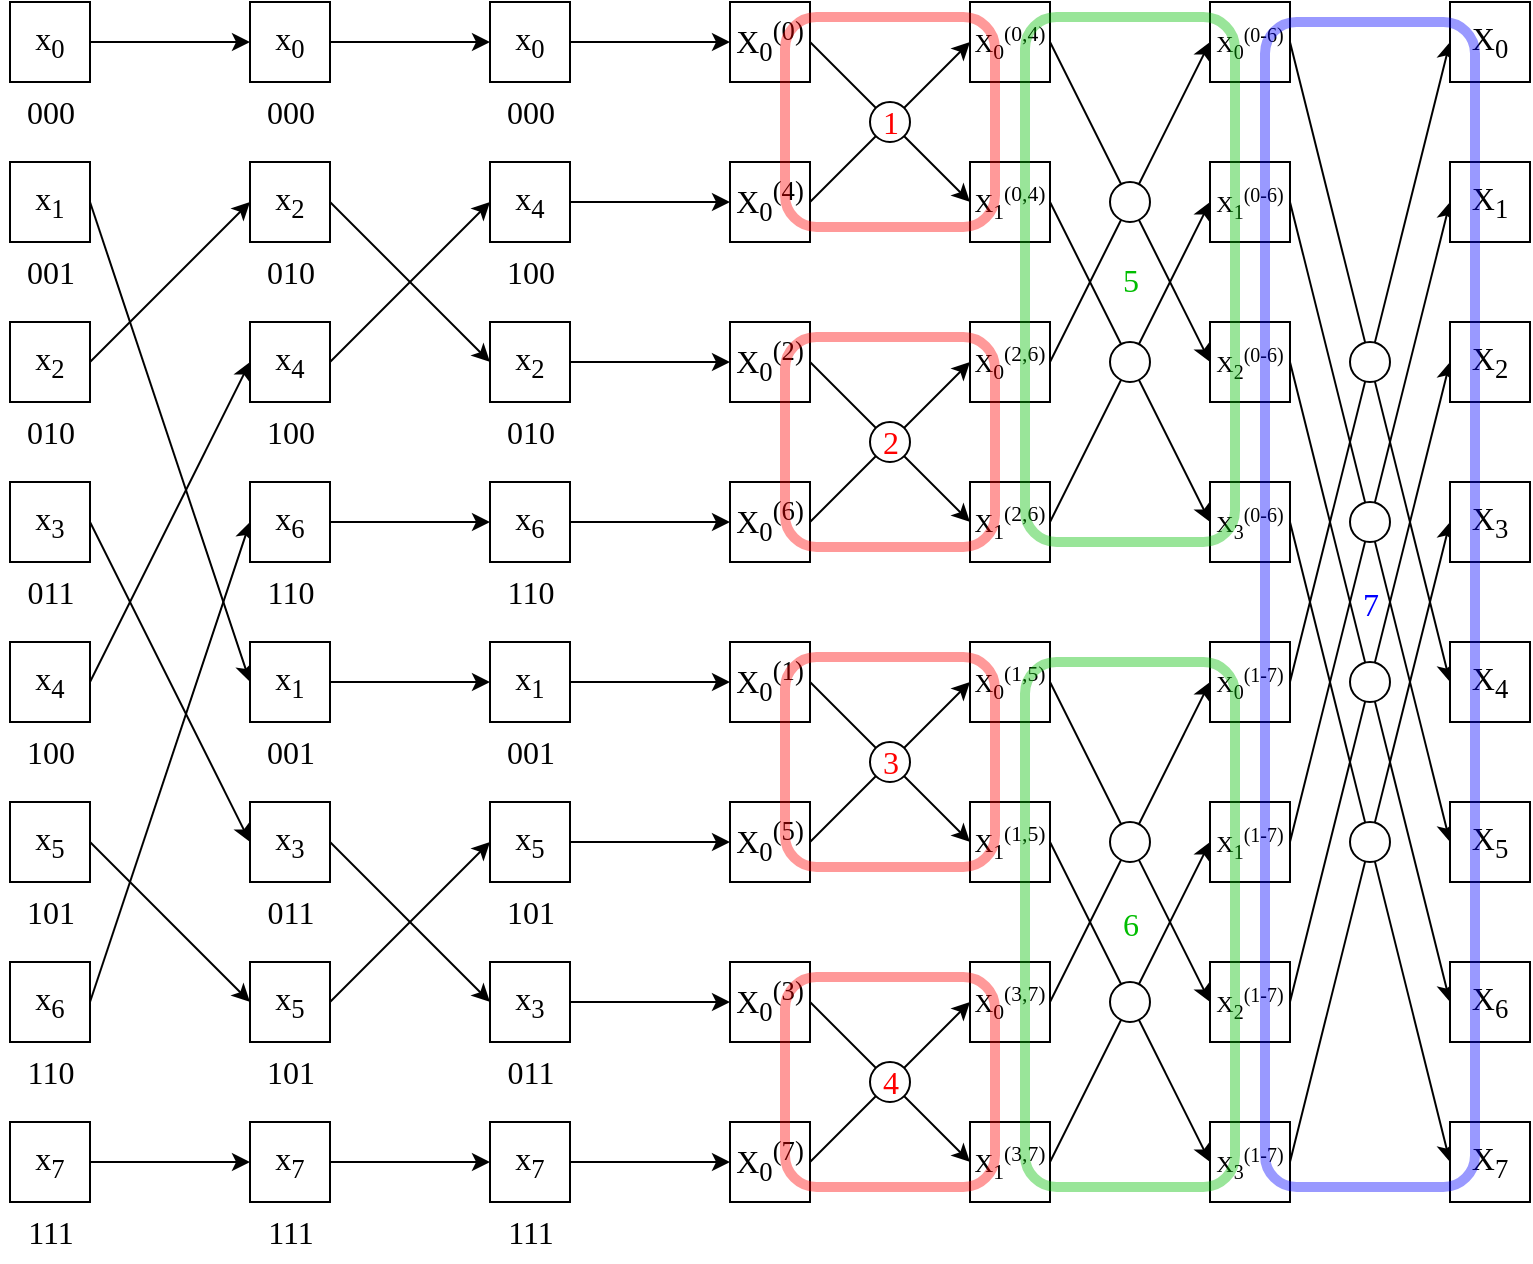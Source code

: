 <mxfile version="20.6.0" type="device"><diagram id="jhnkoE5BqG2R3EiLrlgT" name="Page-1"><mxGraphModel dx="1237" dy="699" grid="1" gridSize="10" guides="1" tooltips="1" connect="1" arrows="1" fold="1" page="1" pageScale="1" pageWidth="1169" pageHeight="827" math="0" shadow="0"><root><mxCell id="0"/><mxCell id="1" parent="0"/><mxCell id="d2r7JKFrL6VGKfljhTlD-112" style="edgeStyle=none;rounded=0;orthogonalLoop=1;jettySize=auto;html=1;exitX=1;exitY=0.5;exitDx=0;exitDy=0;entryX=0;entryY=0.5;entryDx=0;entryDy=0;fontSize=16;fontFamily=Georgia;" parent="1" source="d2r7JKFrL6VGKfljhTlD-1" target="d2r7JKFrL6VGKfljhTlD-42" edge="1"><mxGeometry relative="1" as="geometry"/></mxCell><mxCell id="d2r7JKFrL6VGKfljhTlD-1" value="x&lt;sub&gt;1&lt;/sub&gt;" style="whiteSpace=wrap;html=1;aspect=fixed;fontSize=16;fontFamily=Georgia;" parent="1" vertex="1"><mxGeometry x="40" y="80" width="40" height="40" as="geometry"/></mxCell><mxCell id="d2r7JKFrL6VGKfljhTlD-107" style="edgeStyle=orthogonalEdgeStyle;rounded=0;orthogonalLoop=1;jettySize=auto;html=1;exitX=1;exitY=0.5;exitDx=0;exitDy=0;entryX=0;entryY=0.5;entryDx=0;entryDy=0;fontSize=16;fontFamily=Georgia;" parent="1" source="d2r7JKFrL6VGKfljhTlD-2" target="d2r7JKFrL6VGKfljhTlD-38" edge="1"><mxGeometry relative="1" as="geometry"/></mxCell><mxCell id="d2r7JKFrL6VGKfljhTlD-2" value="x&lt;sub&gt;0&lt;/sub&gt;" style="whiteSpace=wrap;html=1;aspect=fixed;fontSize=16;fontFamily=Georgia;" parent="1" vertex="1"><mxGeometry x="40" width="40" height="40" as="geometry"/></mxCell><mxCell id="d2r7JKFrL6VGKfljhTlD-116" style="edgeStyle=none;rounded=0;orthogonalLoop=1;jettySize=auto;html=1;exitX=1;exitY=0.5;exitDx=0;exitDy=0;entryX=0;entryY=0.5;entryDx=0;entryDy=0;fontSize=16;fontFamily=Georgia;" parent="1" source="d2r7JKFrL6VGKfljhTlD-4" target="d2r7JKFrL6VGKfljhTlD-14" edge="1"><mxGeometry relative="1" as="geometry"/></mxCell><mxCell id="d2r7JKFrL6VGKfljhTlD-4" value="x&lt;sub&gt;7&lt;/sub&gt;" style="whiteSpace=wrap;html=1;aspect=fixed;fontSize=16;fontFamily=Georgia;" parent="1" vertex="1"><mxGeometry x="40" y="560" width="40" height="40" as="geometry"/></mxCell><mxCell id="d2r7JKFrL6VGKfljhTlD-111" style="edgeStyle=none;rounded=0;orthogonalLoop=1;jettySize=auto;html=1;exitX=1;exitY=0.5;exitDx=0;exitDy=0;entryX=0;entryY=0.5;entryDx=0;entryDy=0;fontSize=16;fontFamily=Georgia;" parent="1" source="d2r7JKFrL6VGKfljhTlD-5" target="d2r7JKFrL6VGKfljhTlD-41" edge="1"><mxGeometry relative="1" as="geometry"/></mxCell><mxCell id="d2r7JKFrL6VGKfljhTlD-5" value="x&lt;sub&gt;6&lt;/sub&gt;" style="whiteSpace=wrap;html=1;aspect=fixed;fontSize=16;fontFamily=Georgia;" parent="1" vertex="1"><mxGeometry x="40" y="480" width="40" height="40" as="geometry"/></mxCell><mxCell id="d2r7JKFrL6VGKfljhTlD-115" style="edgeStyle=none;rounded=0;orthogonalLoop=1;jettySize=auto;html=1;exitX=1;exitY=0.5;exitDx=0;exitDy=0;entryX=0;entryY=0.5;entryDx=0;entryDy=0;fontSize=16;fontFamily=Georgia;" parent="1" source="d2r7JKFrL6VGKfljhTlD-6" target="d2r7JKFrL6VGKfljhTlD-15" edge="1"><mxGeometry relative="1" as="geometry"/></mxCell><mxCell id="d2r7JKFrL6VGKfljhTlD-6" value="x&lt;sub&gt;5&lt;/sub&gt;" style="whiteSpace=wrap;html=1;aspect=fixed;fontSize=16;fontFamily=Georgia;" parent="1" vertex="1"><mxGeometry x="40" y="400" width="40" height="40" as="geometry"/></mxCell><mxCell id="d2r7JKFrL6VGKfljhTlD-110" style="edgeStyle=none;rounded=0;orthogonalLoop=1;jettySize=auto;html=1;exitX=1;exitY=0.5;exitDx=0;exitDy=0;entryX=0;entryY=0.5;entryDx=0;entryDy=0;fontSize=16;fontFamily=Georgia;" parent="1" source="d2r7JKFrL6VGKfljhTlD-7" target="d2r7JKFrL6VGKfljhTlD-40" edge="1"><mxGeometry relative="1" as="geometry"/></mxCell><mxCell id="d2r7JKFrL6VGKfljhTlD-7" value="x&lt;sub&gt;4&lt;/sub&gt;" style="whiteSpace=wrap;html=1;aspect=fixed;fontSize=16;fontFamily=Georgia;" parent="1" vertex="1"><mxGeometry x="40" y="320" width="40" height="40" as="geometry"/></mxCell><mxCell id="d2r7JKFrL6VGKfljhTlD-114" style="edgeStyle=none;rounded=0;orthogonalLoop=1;jettySize=auto;html=1;exitX=1;exitY=0.5;exitDx=0;exitDy=0;entryX=0;entryY=0.5;entryDx=0;entryDy=0;fontSize=16;fontFamily=Georgia;" parent="1" source="d2r7JKFrL6VGKfljhTlD-8" target="d2r7JKFrL6VGKfljhTlD-43" edge="1"><mxGeometry relative="1" as="geometry"/></mxCell><mxCell id="d2r7JKFrL6VGKfljhTlD-8" value="x&lt;sub&gt;3&lt;/sub&gt;" style="whiteSpace=wrap;html=1;aspect=fixed;fontSize=16;fontFamily=Georgia;" parent="1" vertex="1"><mxGeometry x="40" y="240" width="40" height="40" as="geometry"/></mxCell><mxCell id="d2r7JKFrL6VGKfljhTlD-109" style="rounded=0;orthogonalLoop=1;jettySize=auto;html=1;exitX=1;exitY=0.5;exitDx=0;exitDy=0;entryX=0;entryY=0.5;entryDx=0;entryDy=0;fontSize=16;fontFamily=Georgia;" parent="1" source="d2r7JKFrL6VGKfljhTlD-9" target="d2r7JKFrL6VGKfljhTlD-39" edge="1"><mxGeometry relative="1" as="geometry"/></mxCell><mxCell id="d2r7JKFrL6VGKfljhTlD-9" value="x&lt;sub&gt;2&lt;/sub&gt;" style="whiteSpace=wrap;html=1;aspect=fixed;fontSize=16;fontFamily=Georgia;" parent="1" vertex="1"><mxGeometry x="40" y="160" width="40" height="40" as="geometry"/></mxCell><mxCell id="d2r7JKFrL6VGKfljhTlD-124" style="edgeStyle=none;rounded=0;orthogonalLoop=1;jettySize=auto;html=1;exitX=1;exitY=0.5;exitDx=0;exitDy=0;fontSize=16;fontFamily=Georgia;" parent="1" source="d2r7JKFrL6VGKfljhTlD-14" target="d2r7JKFrL6VGKfljhTlD-54" edge="1"><mxGeometry relative="1" as="geometry"/></mxCell><mxCell id="d2r7JKFrL6VGKfljhTlD-14" value="x&lt;sub&gt;7&lt;/sub&gt;" style="whiteSpace=wrap;html=1;aspect=fixed;fontSize=16;fontFamily=Georgia;" parent="1" vertex="1"><mxGeometry x="160" y="560" width="40" height="40" as="geometry"/></mxCell><mxCell id="d2r7JKFrL6VGKfljhTlD-123" style="edgeStyle=none;rounded=0;orthogonalLoop=1;jettySize=auto;html=1;exitX=1;exitY=0.5;exitDx=0;exitDy=0;entryX=0;entryY=0.5;entryDx=0;entryDy=0;fontSize=16;fontFamily=Georgia;" parent="1" source="d2r7JKFrL6VGKfljhTlD-15" target="d2r7JKFrL6VGKfljhTlD-61" edge="1"><mxGeometry relative="1" as="geometry"/></mxCell><mxCell id="d2r7JKFrL6VGKfljhTlD-15" value="x&lt;sub&gt;5&lt;/sub&gt;" style="whiteSpace=wrap;html=1;aspect=fixed;fontSize=16;fontFamily=Georgia;" parent="1" vertex="1"><mxGeometry x="160" y="480" width="40" height="40" as="geometry"/></mxCell><mxCell id="d2r7JKFrL6VGKfljhTlD-117" style="edgeStyle=none;rounded=0;orthogonalLoop=1;jettySize=auto;html=1;exitX=1;exitY=0.5;exitDx=0;exitDy=0;entryX=0;entryY=0.5;entryDx=0;entryDy=0;fontSize=16;fontFamily=Georgia;" parent="1" source="d2r7JKFrL6VGKfljhTlD-38" target="d2r7JKFrL6VGKfljhTlD-56" edge="1"><mxGeometry relative="1" as="geometry"/></mxCell><mxCell id="d2r7JKFrL6VGKfljhTlD-38" value="x&lt;sub&gt;0&lt;/sub&gt;" style="whiteSpace=wrap;html=1;aspect=fixed;fontSize=16;fontFamily=Georgia;" parent="1" vertex="1"><mxGeometry x="160" width="40" height="40" as="geometry"/></mxCell><mxCell id="d2r7JKFrL6VGKfljhTlD-118" style="edgeStyle=none;rounded=0;orthogonalLoop=1;jettySize=auto;html=1;exitX=1;exitY=0.5;exitDx=0;exitDy=0;entryX=0;entryY=0.5;entryDx=0;entryDy=0;fontSize=16;fontFamily=Georgia;" parent="1" source="d2r7JKFrL6VGKfljhTlD-39" target="d2r7JKFrL6VGKfljhTlD-58" edge="1"><mxGeometry relative="1" as="geometry"/></mxCell><mxCell id="d2r7JKFrL6VGKfljhTlD-39" value="x&lt;sub&gt;2&lt;/sub&gt;" style="whiteSpace=wrap;html=1;aspect=fixed;fontSize=16;fontFamily=Georgia;" parent="1" vertex="1"><mxGeometry x="160" y="80" width="40" height="40" as="geometry"/></mxCell><mxCell id="d2r7JKFrL6VGKfljhTlD-119" style="edgeStyle=none;rounded=0;orthogonalLoop=1;jettySize=auto;html=1;exitX=1;exitY=0.5;exitDx=0;exitDy=0;entryX=0;entryY=0.5;entryDx=0;entryDy=0;fontSize=16;fontFamily=Georgia;" parent="1" source="d2r7JKFrL6VGKfljhTlD-40" target="d2r7JKFrL6VGKfljhTlD-57" edge="1"><mxGeometry relative="1" as="geometry"/></mxCell><mxCell id="d2r7JKFrL6VGKfljhTlD-40" value="x&lt;sub&gt;4&lt;/sub&gt;" style="whiteSpace=wrap;html=1;aspect=fixed;fontSize=16;fontFamily=Georgia;" parent="1" vertex="1"><mxGeometry x="160" y="160" width="40" height="40" as="geometry"/></mxCell><mxCell id="d2r7JKFrL6VGKfljhTlD-120" style="edgeStyle=none;rounded=0;orthogonalLoop=1;jettySize=auto;html=1;exitX=1;exitY=0.5;exitDx=0;exitDy=0;entryX=0;entryY=0.5;entryDx=0;entryDy=0;fontSize=16;fontFamily=Georgia;" parent="1" source="d2r7JKFrL6VGKfljhTlD-41" target="d2r7JKFrL6VGKfljhTlD-59" edge="1"><mxGeometry relative="1" as="geometry"/></mxCell><mxCell id="d2r7JKFrL6VGKfljhTlD-41" value="x&lt;sub&gt;6&lt;/sub&gt;" style="whiteSpace=wrap;html=1;aspect=fixed;fontSize=16;fontFamily=Georgia;" parent="1" vertex="1"><mxGeometry x="160" y="240" width="40" height="40" as="geometry"/></mxCell><mxCell id="d2r7JKFrL6VGKfljhTlD-121" style="edgeStyle=none;rounded=0;orthogonalLoop=1;jettySize=auto;html=1;exitX=1;exitY=0.5;exitDx=0;exitDy=0;entryX=0;entryY=0.5;entryDx=0;entryDy=0;fontSize=16;fontFamily=Georgia;" parent="1" source="d2r7JKFrL6VGKfljhTlD-42" target="d2r7JKFrL6VGKfljhTlD-60" edge="1"><mxGeometry relative="1" as="geometry"/></mxCell><mxCell id="d2r7JKFrL6VGKfljhTlD-42" value="x&lt;sub&gt;1&lt;/sub&gt;" style="whiteSpace=wrap;html=1;aspect=fixed;fontSize=16;fontFamily=Georgia;" parent="1" vertex="1"><mxGeometry x="160" y="320" width="40" height="40" as="geometry"/></mxCell><mxCell id="d2r7JKFrL6VGKfljhTlD-122" style="edgeStyle=none;rounded=0;orthogonalLoop=1;jettySize=auto;html=1;exitX=1;exitY=0.5;exitDx=0;exitDy=0;entryX=0;entryY=0.5;entryDx=0;entryDy=0;fontSize=16;fontFamily=Georgia;" parent="1" source="d2r7JKFrL6VGKfljhTlD-43" target="d2r7JKFrL6VGKfljhTlD-55" edge="1"><mxGeometry relative="1" as="geometry"/></mxCell><mxCell id="d2r7JKFrL6VGKfljhTlD-43" value="x&lt;sub&gt;3&lt;/sub&gt;" style="whiteSpace=wrap;html=1;aspect=fixed;fontSize=16;fontFamily=Georgia;" parent="1" vertex="1"><mxGeometry x="160" y="400" width="40" height="40" as="geometry"/></mxCell><mxCell id="qg0lw0poyGdEbvEbhkx_-42" style="edgeStyle=none;rounded=0;orthogonalLoop=1;jettySize=auto;html=1;exitX=1;exitY=0.5;exitDx=0;exitDy=0;entryX=0;entryY=0.5;entryDx=0;entryDy=0;fontFamily=Georgia;fontSize=16;" edge="1" parent="1" source="d2r7JKFrL6VGKfljhTlD-47" target="d2r7JKFrL6VGKfljhTlD-66"><mxGeometry relative="1" as="geometry"/></mxCell><mxCell id="d2r7JKFrL6VGKfljhTlD-47" value="X&lt;sub&gt;0&lt;/sub&gt;&lt;sup&gt;(7)&lt;/sup&gt;" style="whiteSpace=wrap;html=1;aspect=fixed;fontSize=16;fontFamily=Georgia;" parent="1" vertex="1"><mxGeometry x="400" y="560" width="40" height="40" as="geometry"/></mxCell><mxCell id="d2r7JKFrL6VGKfljhTlD-181" style="edgeStyle=none;rounded=0;orthogonalLoop=1;jettySize=auto;html=1;exitX=1;exitY=0.5;exitDx=0;exitDy=0;entryX=0;entryY=0.5;entryDx=0;entryDy=0;fontSize=16;fontFamily=Georgia;" parent="1" source="d2r7JKFrL6VGKfljhTlD-48" target="d2r7JKFrL6VGKfljhTlD-65" edge="1"><mxGeometry relative="1" as="geometry"/></mxCell><mxCell id="d2r7JKFrL6VGKfljhTlD-48" value="X&lt;sub&gt;0&lt;/sub&gt;&lt;sup&gt;(3)&lt;/sup&gt;" style="whiteSpace=wrap;html=1;aspect=fixed;fontSize=16;fontFamily=Georgia;" parent="1" vertex="1"><mxGeometry x="400" y="480" width="40" height="40" as="geometry"/></mxCell><mxCell id="qg0lw0poyGdEbvEbhkx_-41" style="edgeStyle=none;rounded=0;orthogonalLoop=1;jettySize=auto;html=1;exitX=1;exitY=0.5;exitDx=0;exitDy=0;entryX=0;entryY=0.5;entryDx=0;entryDy=0;fontFamily=Georgia;fontSize=16;" edge="1" parent="1" source="d2r7JKFrL6VGKfljhTlD-49" target="d2r7JKFrL6VGKfljhTlD-68"><mxGeometry relative="1" as="geometry"/></mxCell><mxCell id="d2r7JKFrL6VGKfljhTlD-49" value="X&lt;sub&gt;0&lt;/sub&gt;&lt;sup&gt;(5)&lt;/sup&gt;" style="whiteSpace=wrap;html=1;aspect=fixed;fontSize=16;fontFamily=Georgia;" parent="1" vertex="1"><mxGeometry x="400" y="400" width="40" height="40" as="geometry"/></mxCell><mxCell id="d2r7JKFrL6VGKfljhTlD-137" style="edgeStyle=none;rounded=0;orthogonalLoop=1;jettySize=auto;html=1;exitX=1;exitY=0.5;exitDx=0;exitDy=0;entryX=0;entryY=0.5;entryDx=0;entryDy=0;fontSize=16;fontFamily=Georgia;" parent="1" source="d2r7JKFrL6VGKfljhTlD-50" target="d2r7JKFrL6VGKfljhTlD-67" edge="1"><mxGeometry relative="1" as="geometry"/></mxCell><mxCell id="d2r7JKFrL6VGKfljhTlD-50" value="X&lt;sub&gt;0&lt;/sub&gt;&lt;sup&gt;(1)&lt;/sup&gt;" style="whiteSpace=wrap;html=1;aspect=fixed;fontSize=16;fontFamily=Georgia;" parent="1" vertex="1"><mxGeometry x="400" y="320" width="40" height="40" as="geometry"/></mxCell><mxCell id="qg0lw0poyGdEbvEbhkx_-40" style="rounded=0;orthogonalLoop=1;jettySize=auto;html=1;exitX=1;exitY=0.5;exitDx=0;exitDy=0;entryX=0;entryY=0.5;entryDx=0;entryDy=0;fontFamily=Georgia;fontSize=16;" edge="1" parent="1" source="d2r7JKFrL6VGKfljhTlD-51" target="d2r7JKFrL6VGKfljhTlD-70"><mxGeometry relative="1" as="geometry"/></mxCell><mxCell id="d2r7JKFrL6VGKfljhTlD-51" value="X&lt;sub&gt;0&lt;/sub&gt;&lt;sup&gt;(6)&lt;/sup&gt;" style="whiteSpace=wrap;html=1;aspect=fixed;fontSize=16;fontFamily=Georgia;" parent="1" vertex="1"><mxGeometry x="400" y="240" width="40" height="40" as="geometry"/></mxCell><mxCell id="d2r7JKFrL6VGKfljhTlD-135" style="edgeStyle=none;rounded=0;orthogonalLoop=1;jettySize=auto;html=1;exitX=1;exitY=0.5;exitDx=0;exitDy=0;entryX=0;entryY=0.5;entryDx=0;entryDy=0;fontSize=16;fontFamily=Georgia;" parent="1" source="d2r7JKFrL6VGKfljhTlD-52" target="d2r7JKFrL6VGKfljhTlD-69" edge="1"><mxGeometry relative="1" as="geometry"/></mxCell><mxCell id="d2r7JKFrL6VGKfljhTlD-52" value="X&lt;sub&gt;0&lt;/sub&gt;&lt;sup&gt;(2)&lt;/sup&gt;" style="whiteSpace=wrap;html=1;aspect=fixed;fontSize=16;fontFamily=Georgia;" parent="1" vertex="1"><mxGeometry x="400" y="160" width="40" height="40" as="geometry"/></mxCell><mxCell id="d2r7JKFrL6VGKfljhTlD-132" style="edgeStyle=none;rounded=0;orthogonalLoop=1;jettySize=auto;html=1;exitX=1;exitY=0.5;exitDx=0;exitDy=0;entryX=0;entryY=0.5;entryDx=0;entryDy=0;fontSize=16;fontFamily=Georgia;" parent="1" source="d2r7JKFrL6VGKfljhTlD-54" target="d2r7JKFrL6VGKfljhTlD-47" edge="1"><mxGeometry relative="1" as="geometry"/></mxCell><mxCell id="d2r7JKFrL6VGKfljhTlD-54" value="x&lt;sub&gt;7&lt;/sub&gt;" style="whiteSpace=wrap;html=1;aspect=fixed;fontSize=16;fontFamily=Georgia;" parent="1" vertex="1"><mxGeometry x="280" y="560" width="40" height="40" as="geometry"/></mxCell><mxCell id="d2r7JKFrL6VGKfljhTlD-131" style="edgeStyle=none;rounded=0;orthogonalLoop=1;jettySize=auto;html=1;exitX=1;exitY=0.5;exitDx=0;exitDy=0;fontSize=16;fontFamily=Georgia;" parent="1" source="d2r7JKFrL6VGKfljhTlD-55" target="d2r7JKFrL6VGKfljhTlD-48" edge="1"><mxGeometry relative="1" as="geometry"/></mxCell><mxCell id="d2r7JKFrL6VGKfljhTlD-55" value="x&lt;sub&gt;3&lt;/sub&gt;" style="whiteSpace=wrap;html=1;aspect=fixed;fontSize=16;fontFamily=Georgia;" parent="1" vertex="1"><mxGeometry x="280" y="480" width="40" height="40" as="geometry"/></mxCell><mxCell id="d2r7JKFrL6VGKfljhTlD-125" style="edgeStyle=none;rounded=0;orthogonalLoop=1;jettySize=auto;html=1;exitX=1;exitY=0.5;exitDx=0;exitDy=0;entryX=0;entryY=0.5;entryDx=0;entryDy=0;fontSize=16;fontFamily=Georgia;" parent="1" source="d2r7JKFrL6VGKfljhTlD-56" target="d2r7JKFrL6VGKfljhTlD-104" edge="1"><mxGeometry relative="1" as="geometry"/></mxCell><mxCell id="d2r7JKFrL6VGKfljhTlD-56" value="x&lt;sub&gt;0&lt;/sub&gt;" style="whiteSpace=wrap;html=1;aspect=fixed;fontSize=16;fontFamily=Georgia;" parent="1" vertex="1"><mxGeometry x="280" width="40" height="40" as="geometry"/></mxCell><mxCell id="d2r7JKFrL6VGKfljhTlD-126" style="edgeStyle=none;rounded=0;orthogonalLoop=1;jettySize=auto;html=1;exitX=1;exitY=0.5;exitDx=0;exitDy=0;entryX=0;entryY=0.5;entryDx=0;entryDy=0;fontSize=16;fontFamily=Georgia;" parent="1" source="d2r7JKFrL6VGKfljhTlD-57" target="d2r7JKFrL6VGKfljhTlD-105" edge="1"><mxGeometry relative="1" as="geometry"/></mxCell><mxCell id="d2r7JKFrL6VGKfljhTlD-57" value="x&lt;sub&gt;4&lt;/sub&gt;" style="whiteSpace=wrap;html=1;aspect=fixed;fontSize=16;fontFamily=Georgia;" parent="1" vertex="1"><mxGeometry x="280" y="80" width="40" height="40" as="geometry"/></mxCell><mxCell id="d2r7JKFrL6VGKfljhTlD-127" style="edgeStyle=none;rounded=0;orthogonalLoop=1;jettySize=auto;html=1;exitX=1;exitY=0.5;exitDx=0;exitDy=0;fontSize=16;fontFamily=Georgia;" parent="1" source="d2r7JKFrL6VGKfljhTlD-58" target="d2r7JKFrL6VGKfljhTlD-52" edge="1"><mxGeometry relative="1" as="geometry"/></mxCell><mxCell id="d2r7JKFrL6VGKfljhTlD-58" value="x&lt;sub&gt;2&lt;/sub&gt;" style="whiteSpace=wrap;html=1;aspect=fixed;fontSize=16;fontFamily=Georgia;" parent="1" vertex="1"><mxGeometry x="280" y="160" width="40" height="40" as="geometry"/></mxCell><mxCell id="d2r7JKFrL6VGKfljhTlD-128" style="edgeStyle=none;rounded=0;orthogonalLoop=1;jettySize=auto;html=1;exitX=1;exitY=0.5;exitDx=0;exitDy=0;fontSize=16;fontFamily=Georgia;" parent="1" source="d2r7JKFrL6VGKfljhTlD-59" target="d2r7JKFrL6VGKfljhTlD-51" edge="1"><mxGeometry relative="1" as="geometry"/></mxCell><mxCell id="d2r7JKFrL6VGKfljhTlD-59" value="x&lt;sub&gt;6&lt;/sub&gt;" style="whiteSpace=wrap;html=1;aspect=fixed;fontSize=16;fontFamily=Georgia;" parent="1" vertex="1"><mxGeometry x="280" y="240" width="40" height="40" as="geometry"/></mxCell><mxCell id="d2r7JKFrL6VGKfljhTlD-129" style="edgeStyle=none;rounded=0;orthogonalLoop=1;jettySize=auto;html=1;exitX=1;exitY=0.5;exitDx=0;exitDy=0;fontSize=16;fontFamily=Georgia;" parent="1" source="d2r7JKFrL6VGKfljhTlD-60" target="d2r7JKFrL6VGKfljhTlD-50" edge="1"><mxGeometry relative="1" as="geometry"/></mxCell><mxCell id="d2r7JKFrL6VGKfljhTlD-60" value="x&lt;sub&gt;1&lt;/sub&gt;" style="whiteSpace=wrap;html=1;aspect=fixed;fontSize=16;fontFamily=Georgia;" parent="1" vertex="1"><mxGeometry x="280" y="320" width="40" height="40" as="geometry"/></mxCell><mxCell id="d2r7JKFrL6VGKfljhTlD-130" style="edgeStyle=none;rounded=0;orthogonalLoop=1;jettySize=auto;html=1;exitX=1;exitY=0.5;exitDx=0;exitDy=0;entryX=0;entryY=0.5;entryDx=0;entryDy=0;fontSize=16;fontFamily=Georgia;" parent="1" source="d2r7JKFrL6VGKfljhTlD-61" target="d2r7JKFrL6VGKfljhTlD-49" edge="1"><mxGeometry relative="1" as="geometry"/></mxCell><mxCell id="d2r7JKFrL6VGKfljhTlD-61" value="x&lt;sub&gt;5&lt;/sub&gt;" style="whiteSpace=wrap;html=1;aspect=fixed;fontSize=16;fontFamily=Georgia;" parent="1" vertex="1"><mxGeometry x="280" y="400" width="40" height="40" as="geometry"/></mxCell><mxCell id="d2r7JKFrL6VGKfljhTlD-184" style="edgeStyle=none;rounded=0;orthogonalLoop=1;jettySize=auto;html=1;exitX=1;exitY=0.5;exitDx=0;exitDy=0;entryX=0;entryY=0.5;entryDx=0;entryDy=0;fontSize=16;fontFamily=Georgia;" parent="1" source="d2r7JKFrL6VGKfljhTlD-62" target="d2r7JKFrL6VGKfljhTlD-77" edge="1"><mxGeometry relative="1" as="geometry"/></mxCell><mxCell id="d2r7JKFrL6VGKfljhTlD-62" value="&lt;font style=&quot;font-size: 13px;&quot;&gt;X&lt;sub&gt;1&lt;/sub&gt;&lt;sup&gt;(0,4)&lt;/sup&gt;&lt;/font&gt;" style="whiteSpace=wrap;html=1;aspect=fixed;fontSize=16;fontFamily=Georgia;" parent="1" vertex="1"><mxGeometry x="520" y="80" width="40" height="40" as="geometry"/></mxCell><mxCell id="d2r7JKFrL6VGKfljhTlD-141" style="edgeStyle=none;rounded=0;orthogonalLoop=1;jettySize=auto;html=1;exitX=1;exitY=0.5;exitDx=0;exitDy=0;entryX=0;entryY=0.5;entryDx=0;entryDy=0;fontSize=16;fontFamily=Georgia;" parent="1" source="d2r7JKFrL6VGKfljhTlD-63" target="d2r7JKFrL6VGKfljhTlD-76" edge="1"><mxGeometry relative="1" as="geometry"/></mxCell><mxCell id="d2r7JKFrL6VGKfljhTlD-63" value="&lt;font style=&quot;font-size: 13px;&quot;&gt;X&lt;sub&gt;0&lt;/sub&gt;&lt;sup&gt;(0,4)&lt;/sup&gt;&lt;/font&gt;" style="whiteSpace=wrap;html=1;aspect=fixed;fontSize=16;fontFamily=Georgia;" parent="1" vertex="1"><mxGeometry x="520" width="40" height="40" as="geometry"/></mxCell><mxCell id="d2r7JKFrL6VGKfljhTlD-183" style="edgeStyle=none;rounded=0;orthogonalLoop=1;jettySize=auto;html=1;exitX=1;exitY=0.5;exitDx=0;exitDy=0;entryX=0;entryY=0.5;entryDx=0;entryDy=0;fontSize=16;fontFamily=Georgia;" parent="1" source="d2r7JKFrL6VGKfljhTlD-65" target="d2r7JKFrL6VGKfljhTlD-79" edge="1"><mxGeometry relative="1" as="geometry"/></mxCell><mxCell id="d2r7JKFrL6VGKfljhTlD-65" value="&lt;font style=&quot;font-size: 13px;&quot;&gt;X&lt;sub&gt;1&lt;/sub&gt;&lt;sup&gt;(3,7)&lt;/sup&gt;&lt;/font&gt;" style="whiteSpace=wrap;html=1;aspect=fixed;fontSize=16;fontFamily=Georgia;" parent="1" vertex="1"><mxGeometry x="520" y="560" width="40" height="40" as="geometry"/></mxCell><mxCell id="d2r7JKFrL6VGKfljhTlD-182" style="edgeStyle=none;rounded=0;orthogonalLoop=1;jettySize=auto;html=1;exitX=1;exitY=0.5;exitDx=0;exitDy=0;entryX=0;entryY=0.5;entryDx=0;entryDy=0;fontSize=16;fontFamily=Georgia;" parent="1" source="d2r7JKFrL6VGKfljhTlD-66" target="d2r7JKFrL6VGKfljhTlD-78" edge="1"><mxGeometry relative="1" as="geometry"/></mxCell><mxCell id="d2r7JKFrL6VGKfljhTlD-66" value="&lt;font style=&quot;font-size: 13px;&quot;&gt;X&lt;sub&gt;0&lt;/sub&gt;&lt;sup&gt;(3,7)&lt;/sup&gt;&lt;/font&gt;" style="whiteSpace=wrap;html=1;aspect=fixed;fontSize=16;fontFamily=Georgia;" parent="1" vertex="1"><mxGeometry x="520" y="480" width="40" height="40" as="geometry"/></mxCell><mxCell id="d2r7JKFrL6VGKfljhTlD-148" style="edgeStyle=none;rounded=0;orthogonalLoop=1;jettySize=auto;html=1;exitX=1;exitY=0.5;exitDx=0;exitDy=0;entryX=0;entryY=0.5;entryDx=0;entryDy=0;fontSize=16;fontFamily=Georgia;" parent="1" source="d2r7JKFrL6VGKfljhTlD-67" target="d2r7JKFrL6VGKfljhTlD-72" edge="1"><mxGeometry relative="1" as="geometry"/></mxCell><mxCell id="d2r7JKFrL6VGKfljhTlD-67" value="&lt;font style=&quot;font-size: 13px;&quot;&gt;X&lt;sub&gt;1&lt;/sub&gt;&lt;sup&gt;(1,5)&lt;/sup&gt;&lt;/font&gt;" style="whiteSpace=wrap;html=1;aspect=fixed;fontSize=16;fontFamily=Georgia;" parent="1" vertex="1"><mxGeometry x="520" y="400" width="40" height="40" as="geometry"/></mxCell><mxCell id="d2r7JKFrL6VGKfljhTlD-147" style="edgeStyle=none;rounded=0;orthogonalLoop=1;jettySize=auto;html=1;exitX=1;exitY=0.5;exitDx=0;exitDy=0;entryX=0;entryY=0.5;entryDx=0;entryDy=0;fontSize=16;fontFamily=Georgia;" parent="1" source="d2r7JKFrL6VGKfljhTlD-68" target="d2r7JKFrL6VGKfljhTlD-73" edge="1"><mxGeometry relative="1" as="geometry"/></mxCell><mxCell id="d2r7JKFrL6VGKfljhTlD-68" value="&lt;font style=&quot;font-size: 13px;&quot;&gt;X&lt;sub&gt;0&lt;/sub&gt;&lt;sup&gt;(1,5)&lt;/sup&gt;&lt;/font&gt;" style="whiteSpace=wrap;html=1;aspect=fixed;fontSize=16;fontFamily=Georgia;" parent="1" vertex="1"><mxGeometry x="520" y="320" width="40" height="40" as="geometry"/></mxCell><mxCell id="d2r7JKFrL6VGKfljhTlD-144" style="edgeStyle=none;rounded=0;orthogonalLoop=1;jettySize=auto;html=1;exitX=1;exitY=0.5;exitDx=0;exitDy=0;entryX=0;entryY=0.5;entryDx=0;entryDy=0;fontSize=16;fontFamily=Georgia;" parent="1" source="d2r7JKFrL6VGKfljhTlD-69" target="d2r7JKFrL6VGKfljhTlD-75" edge="1"><mxGeometry relative="1" as="geometry"/></mxCell><mxCell id="d2r7JKFrL6VGKfljhTlD-69" value="&lt;font style=&quot;font-size: 13px;&quot;&gt;X&lt;sub&gt;1&lt;/sub&gt;&lt;sup&gt;(2,6)&lt;/sup&gt;&lt;/font&gt;" style="whiteSpace=wrap;html=1;aspect=fixed;fontSize=16;fontFamily=Georgia;" parent="1" vertex="1"><mxGeometry x="520" y="240" width="40" height="40" as="geometry"/></mxCell><mxCell id="d2r7JKFrL6VGKfljhTlD-185" style="edgeStyle=none;rounded=0;orthogonalLoop=1;jettySize=auto;html=1;exitX=1;exitY=0.5;exitDx=0;exitDy=0;entryX=0;entryY=0.5;entryDx=0;entryDy=0;fontSize=16;fontFamily=Georgia;" parent="1" source="d2r7JKFrL6VGKfljhTlD-70" target="d2r7JKFrL6VGKfljhTlD-74" edge="1"><mxGeometry relative="1" as="geometry"/></mxCell><mxCell id="d2r7JKFrL6VGKfljhTlD-70" value="&lt;font style=&quot;font-size: 13px;&quot;&gt;X&lt;sub&gt;0&lt;/sub&gt;&lt;sup&gt;(2,6)&lt;/sup&gt;&lt;/font&gt;" style="whiteSpace=wrap;html=1;aspect=fixed;fontSize=16;fontFamily=Georgia;" parent="1" vertex="1"><mxGeometry x="520" y="160" width="40" height="40" as="geometry"/></mxCell><mxCell id="d2r7JKFrL6VGKfljhTlD-193" style="edgeStyle=none;rounded=0;orthogonalLoop=1;jettySize=auto;html=1;exitX=1;exitY=0.5;exitDx=0;exitDy=0;entryX=0;entryY=0.5;entryDx=0;entryDy=0;fontSize=16;fontFamily=Georgia;" parent="1" source="d2r7JKFrL6VGKfljhTlD-72" target="d2r7JKFrL6VGKfljhTlD-87" edge="1"><mxGeometry relative="1" as="geometry"/></mxCell><mxCell id="d2r7JKFrL6VGKfljhTlD-72" value="&lt;font style=&quot;font-size: 12px;&quot;&gt;X&lt;sub&gt;3&lt;/sub&gt;&lt;sup&gt;(1-7)&lt;/sup&gt;&lt;/font&gt;" style="whiteSpace=wrap;html=1;aspect=fixed;fontSize=16;fontFamily=Georgia;" parent="1" vertex="1"><mxGeometry x="640" y="560" width="40" height="40" as="geometry"/></mxCell><mxCell id="d2r7JKFrL6VGKfljhTlD-192" style="edgeStyle=none;rounded=0;orthogonalLoop=1;jettySize=auto;html=1;exitX=1;exitY=0.5;exitDx=0;exitDy=0;entryX=0;entryY=0.5;entryDx=0;entryDy=0;fontSize=16;fontFamily=Georgia;" parent="1" source="d2r7JKFrL6VGKfljhTlD-73" target="d2r7JKFrL6VGKfljhTlD-88" edge="1"><mxGeometry relative="1" as="geometry"/></mxCell><mxCell id="d2r7JKFrL6VGKfljhTlD-73" value="&lt;font style=&quot;font-size: 12px;&quot;&gt;X&lt;sub&gt;2&lt;/sub&gt;&lt;sup&gt;(1-7)&lt;/sup&gt;&lt;/font&gt;" style="whiteSpace=wrap;html=1;aspect=fixed;fontSize=16;fontFamily=Georgia;" parent="1" vertex="1"><mxGeometry x="640" y="480" width="40" height="40" as="geometry"/></mxCell><mxCell id="d2r7JKFrL6VGKfljhTlD-186" style="edgeStyle=none;rounded=0;orthogonalLoop=1;jettySize=auto;html=1;exitX=1;exitY=0.5;exitDx=0;exitDy=0;entryX=0;entryY=0.5;entryDx=0;entryDy=0;fontSize=16;fontFamily=Georgia;" parent="1" source="d2r7JKFrL6VGKfljhTlD-74" target="d2r7JKFrL6VGKfljhTlD-86" edge="1"><mxGeometry relative="1" as="geometry"/></mxCell><mxCell id="d2r7JKFrL6VGKfljhTlD-74" value="&lt;font style=&quot;font-size: 12px;&quot;&gt;X&lt;sub&gt;0&lt;/sub&gt;&lt;sup&gt;(0-6)&lt;/sup&gt;&lt;/font&gt;" style="whiteSpace=wrap;html=1;aspect=fixed;fontSize=16;fontFamily=Georgia;" parent="1" vertex="1"><mxGeometry x="640" width="40" height="40" as="geometry"/></mxCell><mxCell id="d2r7JKFrL6VGKfljhTlD-187" style="edgeStyle=none;rounded=0;orthogonalLoop=1;jettySize=auto;html=1;exitX=1;exitY=0.5;exitDx=0;exitDy=0;entryX=0;entryY=0.5;entryDx=0;entryDy=0;fontSize=16;fontFamily=Georgia;" parent="1" source="d2r7JKFrL6VGKfljhTlD-75" target="d2r7JKFrL6VGKfljhTlD-103" edge="1"><mxGeometry relative="1" as="geometry"/></mxCell><mxCell id="d2r7JKFrL6VGKfljhTlD-75" value="&lt;font style=&quot;font-size: 12px;&quot;&gt;X&lt;sub&gt;1&lt;/sub&gt;&lt;sup&gt;(0-6)&lt;/sup&gt;&lt;/font&gt;" style="whiteSpace=wrap;html=1;aspect=fixed;fontSize=16;fontFamily=Georgia;" parent="1" vertex="1"><mxGeometry x="640" y="80" width="40" height="40" as="geometry"/></mxCell><mxCell id="d2r7JKFrL6VGKfljhTlD-188" style="edgeStyle=none;rounded=0;orthogonalLoop=1;jettySize=auto;html=1;exitX=1;exitY=0.5;exitDx=0;exitDy=0;entryX=0;entryY=0.5;entryDx=0;entryDy=0;fontSize=16;fontFamily=Georgia;" parent="1" source="d2r7JKFrL6VGKfljhTlD-76" target="d2r7JKFrL6VGKfljhTlD-102" edge="1"><mxGeometry relative="1" as="geometry"/></mxCell><mxCell id="d2r7JKFrL6VGKfljhTlD-76" value="&lt;font style=&quot;font-size: 12px;&quot;&gt;X&lt;sub&gt;2&lt;/sub&gt;&lt;sup&gt;(0-6)&lt;/sup&gt;&lt;/font&gt;" style="whiteSpace=wrap;html=1;aspect=fixed;fontSize=16;fontFamily=Georgia;" parent="1" vertex="1"><mxGeometry x="640" y="160" width="40" height="40" as="geometry"/></mxCell><mxCell id="d2r7JKFrL6VGKfljhTlD-189" style="edgeStyle=none;rounded=0;orthogonalLoop=1;jettySize=auto;html=1;exitX=1;exitY=0.5;exitDx=0;exitDy=0;entryX=0;entryY=0.5;entryDx=0;entryDy=0;fontSize=16;fontFamily=Georgia;" parent="1" source="d2r7JKFrL6VGKfljhTlD-77" target="d2r7JKFrL6VGKfljhTlD-101" edge="1"><mxGeometry relative="1" as="geometry"/></mxCell><mxCell id="d2r7JKFrL6VGKfljhTlD-77" value="&lt;font style=&quot;font-size: 12px;&quot;&gt;X&lt;sub&gt;3&lt;/sub&gt;&lt;sup&gt;(0-6)&lt;/sup&gt;&lt;/font&gt;" style="whiteSpace=wrap;html=1;aspect=fixed;fontSize=16;fontFamily=Georgia;" parent="1" vertex="1"><mxGeometry x="640" y="240" width="40" height="40" as="geometry"/></mxCell><mxCell id="d2r7JKFrL6VGKfljhTlD-190" style="edgeStyle=none;rounded=0;orthogonalLoop=1;jettySize=auto;html=1;exitX=1;exitY=0.5;exitDx=0;exitDy=0;entryX=0;entryY=0.5;entryDx=0;entryDy=0;fontSize=16;fontFamily=Georgia;" parent="1" source="d2r7JKFrL6VGKfljhTlD-78" target="d2r7JKFrL6VGKfljhTlD-81" edge="1"><mxGeometry relative="1" as="geometry"/></mxCell><mxCell id="d2r7JKFrL6VGKfljhTlD-78" value="&lt;font style=&quot;font-size: 12px;&quot;&gt;X&lt;sub&gt;0&lt;/sub&gt;&lt;sup&gt;(1-7)&lt;/sup&gt;&lt;/font&gt;" style="whiteSpace=wrap;html=1;aspect=fixed;fontSize=16;fontFamily=Georgia;" parent="1" vertex="1"><mxGeometry x="640" y="320" width="40" height="40" as="geometry"/></mxCell><mxCell id="d2r7JKFrL6VGKfljhTlD-191" style="edgeStyle=none;rounded=0;orthogonalLoop=1;jettySize=auto;html=1;exitX=1;exitY=0.5;exitDx=0;exitDy=0;entryX=0;entryY=0.5;entryDx=0;entryDy=0;fontSize=16;fontFamily=Georgia;" parent="1" source="d2r7JKFrL6VGKfljhTlD-79" target="d2r7JKFrL6VGKfljhTlD-80" edge="1"><mxGeometry relative="1" as="geometry"/></mxCell><mxCell id="d2r7JKFrL6VGKfljhTlD-79" value="&lt;font style=&quot;font-size: 12px;&quot;&gt;X&lt;sub&gt;1&lt;/sub&gt;&lt;sup&gt;(1-7)&lt;/sup&gt;&lt;/font&gt;" style="whiteSpace=wrap;html=1;aspect=fixed;fontSize=16;fontFamily=Georgia;" parent="1" vertex="1"><mxGeometry x="640" y="400" width="40" height="40" as="geometry"/></mxCell><mxCell id="d2r7JKFrL6VGKfljhTlD-80" value="X&lt;sub&gt;1&lt;/sub&gt;" style="whiteSpace=wrap;html=1;aspect=fixed;fontSize=16;fontFamily=Georgia;" parent="1" vertex="1"><mxGeometry x="760" y="80" width="40" height="40" as="geometry"/></mxCell><mxCell id="d2r7JKFrL6VGKfljhTlD-81" value="X&lt;sub&gt;0&lt;/sub&gt;" style="whiteSpace=wrap;html=1;aspect=fixed;fontSize=16;fontFamily=Georgia;" parent="1" vertex="1"><mxGeometry x="760" width="40" height="40" as="geometry"/></mxCell><mxCell id="d2r7JKFrL6VGKfljhTlD-86" value="X&lt;sub&gt;4&lt;/sub&gt;" style="whiteSpace=wrap;html=1;aspect=fixed;fontSize=16;fontFamily=Georgia;" parent="1" vertex="1"><mxGeometry x="760" y="320" width="40" height="40" as="geometry"/></mxCell><mxCell id="d2r7JKFrL6VGKfljhTlD-87" value="X&lt;sub&gt;3&lt;/sub&gt;" style="whiteSpace=wrap;html=1;aspect=fixed;fontSize=16;fontFamily=Georgia;" parent="1" vertex="1"><mxGeometry x="760" y="240" width="40" height="40" as="geometry"/></mxCell><mxCell id="d2r7JKFrL6VGKfljhTlD-88" value="X&lt;sub&gt;2&lt;/sub&gt;" style="whiteSpace=wrap;html=1;aspect=fixed;fontSize=16;fontFamily=Georgia;" parent="1" vertex="1"><mxGeometry x="760" y="160" width="40" height="40" as="geometry"/></mxCell><mxCell id="d2r7JKFrL6VGKfljhTlD-101" value="X&lt;sub&gt;7&lt;/sub&gt;" style="whiteSpace=wrap;html=1;aspect=fixed;fontSize=16;fontFamily=Georgia;" parent="1" vertex="1"><mxGeometry x="760" y="560" width="40" height="40" as="geometry"/></mxCell><mxCell id="d2r7JKFrL6VGKfljhTlD-102" value="X&lt;sub&gt;6&lt;/sub&gt;" style="whiteSpace=wrap;html=1;aspect=fixed;fontSize=16;fontFamily=Georgia;" parent="1" vertex="1"><mxGeometry x="760" y="480" width="40" height="40" as="geometry"/></mxCell><mxCell id="d2r7JKFrL6VGKfljhTlD-103" value="X&lt;sub&gt;5&lt;/sub&gt;" style="whiteSpace=wrap;html=1;aspect=fixed;fontSize=16;fontFamily=Georgia;" parent="1" vertex="1"><mxGeometry x="760" y="400" width="40" height="40" as="geometry"/></mxCell><mxCell id="d2r7JKFrL6VGKfljhTlD-177" style="edgeStyle=none;rounded=0;orthogonalLoop=1;jettySize=auto;html=1;exitX=1;exitY=0.5;exitDx=0;exitDy=0;entryX=0;entryY=0.5;entryDx=0;entryDy=0;fontSize=16;fontFamily=Georgia;" parent="1" source="d2r7JKFrL6VGKfljhTlD-104" target="d2r7JKFrL6VGKfljhTlD-62" edge="1"><mxGeometry relative="1" as="geometry"/></mxCell><mxCell id="d2r7JKFrL6VGKfljhTlD-104" value="X&lt;sub&gt;0&lt;/sub&gt;&lt;sup&gt;(0)&lt;/sup&gt;" style="whiteSpace=wrap;html=1;aspect=fixed;fontSize=16;fontFamily=Georgia;" parent="1" vertex="1"><mxGeometry x="400" width="40" height="40" as="geometry"/></mxCell><mxCell id="d2r7JKFrL6VGKfljhTlD-178" style="edgeStyle=none;rounded=0;orthogonalLoop=1;jettySize=auto;html=1;exitX=1;exitY=0.5;exitDx=0;exitDy=0;entryX=0;entryY=0.5;entryDx=0;entryDy=0;fontSize=16;fontFamily=Georgia;" parent="1" source="d2r7JKFrL6VGKfljhTlD-105" target="d2r7JKFrL6VGKfljhTlD-63" edge="1"><mxGeometry relative="1" as="geometry"/></mxCell><mxCell id="d2r7JKFrL6VGKfljhTlD-105" value="X&lt;sub&gt;0&lt;/sub&gt;&lt;sup&gt;(4)&lt;/sup&gt;" style="whiteSpace=wrap;html=1;aspect=fixed;fontSize=16;fontFamily=Georgia;" parent="1" vertex="1"><mxGeometry x="400" y="80" width="40" height="40" as="geometry"/></mxCell><mxCell id="d2r7JKFrL6VGKfljhTlD-151" value="" style="ellipse;whiteSpace=wrap;html=1;aspect=fixed;fontSize=16;fontFamily=Georgia;" parent="1" vertex="1"><mxGeometry x="470" y="50" width="20" height="20" as="geometry"/></mxCell><mxCell id="d2r7JKFrL6VGKfljhTlD-162" value="" style="ellipse;whiteSpace=wrap;html=1;aspect=fixed;fontSize=16;fontFamily=Georgia;" parent="1" vertex="1"><mxGeometry x="470" y="210" width="20" height="20" as="geometry"/></mxCell><mxCell id="d2r7JKFrL6VGKfljhTlD-161" value="" style="ellipse;whiteSpace=wrap;html=1;aspect=fixed;fontSize=16;fontFamily=Georgia;" parent="1" vertex="1"><mxGeometry x="470" y="370" width="20" height="20" as="geometry"/></mxCell><mxCell id="d2r7JKFrL6VGKfljhTlD-160" value="" style="ellipse;whiteSpace=wrap;html=1;aspect=fixed;fontSize=16;fontFamily=Georgia;" parent="1" vertex="1"><mxGeometry x="470" y="530" width="20" height="20" as="geometry"/></mxCell><mxCell id="d2r7JKFrL6VGKfljhTlD-159" value="" style="ellipse;whiteSpace=wrap;html=1;aspect=fixed;fontSize=16;fontFamily=Georgia;" parent="1" vertex="1"><mxGeometry x="590" y="90" width="20" height="20" as="geometry"/></mxCell><mxCell id="d2r7JKFrL6VGKfljhTlD-158" value="" style="ellipse;whiteSpace=wrap;html=1;aspect=fixed;fontSize=16;fontFamily=Georgia;" parent="1" vertex="1"><mxGeometry x="590" y="170" width="20" height="20" as="geometry"/></mxCell><mxCell id="d2r7JKFrL6VGKfljhTlD-157" value="" style="ellipse;whiteSpace=wrap;html=1;aspect=fixed;fontSize=16;fontFamily=Georgia;" parent="1" vertex="1"><mxGeometry x="590" y="410" width="20" height="20" as="geometry"/></mxCell><mxCell id="d2r7JKFrL6VGKfljhTlD-170" value="" style="ellipse;whiteSpace=wrap;html=1;aspect=fixed;fontSize=16;fontFamily=Georgia;" parent="1" vertex="1"><mxGeometry x="710" y="410" width="20" height="20" as="geometry"/></mxCell><mxCell id="d2r7JKFrL6VGKfljhTlD-171" value="" style="ellipse;whiteSpace=wrap;html=1;aspect=fixed;fontSize=16;fontFamily=Georgia;" parent="1" vertex="1"><mxGeometry x="710" y="170" width="20" height="20" as="geometry"/></mxCell><mxCell id="d2r7JKFrL6VGKfljhTlD-172" value="" style="ellipse;whiteSpace=wrap;html=1;aspect=fixed;fontSize=16;fontFamily=Georgia;" parent="1" vertex="1"><mxGeometry x="590" y="490" width="20" height="20" as="geometry"/></mxCell><mxCell id="d2r7JKFrL6VGKfljhTlD-174" value="" style="ellipse;whiteSpace=wrap;html=1;aspect=fixed;fontSize=16;fontFamily=Georgia;" parent="1" vertex="1"><mxGeometry x="710" y="250" width="20" height="20" as="geometry"/></mxCell><mxCell id="d2r7JKFrL6VGKfljhTlD-175" value="" style="ellipse;whiteSpace=wrap;html=1;aspect=fixed;fontSize=16;fontFamily=Georgia;" parent="1" vertex="1"><mxGeometry x="710" y="330" width="20" height="20" as="geometry"/></mxCell><mxCell id="qg0lw0poyGdEbvEbhkx_-1" value="&lt;font face=&quot;Georgia&quot; style=&quot;font-size: 16px;&quot;&gt;000&lt;/font&gt;" style="text;html=1;align=center;verticalAlign=middle;resizable=0;points=[];autosize=1;strokeColor=none;fillColor=none;" vertex="1" parent="1"><mxGeometry x="35" y="40" width="50" height="30" as="geometry"/></mxCell><mxCell id="qg0lw0poyGdEbvEbhkx_-2" value="&lt;span style=&quot;font-family: Georgia; font-size: 16px;&quot;&gt;001&lt;/span&gt;" style="text;html=1;align=center;verticalAlign=middle;resizable=0;points=[];autosize=1;strokeColor=none;fillColor=none;" vertex="1" parent="1"><mxGeometry x="35" y="120" width="50" height="30" as="geometry"/></mxCell><mxCell id="qg0lw0poyGdEbvEbhkx_-3" value="&lt;span style=&quot;font-family: Georgia; font-size: 16px;&quot;&gt;011&lt;/span&gt;" style="text;html=1;align=center;verticalAlign=middle;resizable=0;points=[];autosize=1;strokeColor=none;fillColor=none;" vertex="1" parent="1"><mxGeometry x="35" y="280" width="50" height="30" as="geometry"/></mxCell><mxCell id="qg0lw0poyGdEbvEbhkx_-4" value="&lt;span style=&quot;font-family: Georgia; font-size: 16px;&quot;&gt;010&lt;/span&gt;" style="text;html=1;align=center;verticalAlign=middle;resizable=0;points=[];autosize=1;strokeColor=none;fillColor=none;" vertex="1" parent="1"><mxGeometry x="35" y="200" width="50" height="30" as="geometry"/></mxCell><mxCell id="qg0lw0poyGdEbvEbhkx_-5" value="&lt;span style=&quot;font-family: Georgia; font-size: 16px;&quot;&gt;000&lt;/span&gt;" style="text;html=1;align=center;verticalAlign=middle;resizable=0;points=[];autosize=1;strokeColor=none;fillColor=none;" vertex="1" parent="1"><mxGeometry x="155" y="40" width="50" height="30" as="geometry"/></mxCell><mxCell id="qg0lw0poyGdEbvEbhkx_-6" value="&lt;span style=&quot;font-family: Georgia; font-size: 16px;&quot;&gt;111&lt;/span&gt;" style="text;html=1;align=center;verticalAlign=middle;resizable=0;points=[];autosize=1;strokeColor=none;fillColor=none;" vertex="1" parent="1"><mxGeometry x="160" y="600" width="40" height="30" as="geometry"/></mxCell><mxCell id="qg0lw0poyGdEbvEbhkx_-7" value="&lt;span style=&quot;font-family: Georgia; font-size: 16px;&quot;&gt;111&lt;/span&gt;" style="text;html=1;align=center;verticalAlign=middle;resizable=0;points=[];autosize=1;strokeColor=none;fillColor=none;" vertex="1" parent="1"><mxGeometry x="40" y="600" width="40" height="30" as="geometry"/></mxCell><mxCell id="qg0lw0poyGdEbvEbhkx_-8" value="&lt;span style=&quot;font-family: Georgia; font-size: 16px;&quot;&gt;110&lt;/span&gt;" style="text;html=1;align=center;verticalAlign=middle;resizable=0;points=[];autosize=1;strokeColor=none;fillColor=none;" vertex="1" parent="1"><mxGeometry x="35" y="520" width="50" height="30" as="geometry"/></mxCell><mxCell id="qg0lw0poyGdEbvEbhkx_-9" value="&lt;span style=&quot;font-family: Georgia; font-size: 16px;&quot;&gt;101&lt;/span&gt;" style="text;html=1;align=center;verticalAlign=middle;resizable=0;points=[];autosize=1;strokeColor=none;fillColor=none;" vertex="1" parent="1"><mxGeometry x="35" y="440" width="50" height="30" as="geometry"/></mxCell><mxCell id="qg0lw0poyGdEbvEbhkx_-10" value="&lt;font face=&quot;Georgia&quot;&gt;&lt;span style=&quot;font-size: 16px;&quot;&gt;100&lt;/span&gt;&lt;/font&gt;" style="text;html=1;align=center;verticalAlign=middle;resizable=0;points=[];autosize=1;strokeColor=none;fillColor=none;" vertex="1" parent="1"><mxGeometry x="35" y="360" width="50" height="30" as="geometry"/></mxCell><mxCell id="qg0lw0poyGdEbvEbhkx_-11" value="&lt;span style=&quot;font-family: Georgia; font-size: 16px;&quot;&gt;101&lt;/span&gt;" style="text;html=1;align=center;verticalAlign=middle;resizable=0;points=[];autosize=1;strokeColor=none;fillColor=none;" vertex="1" parent="1"><mxGeometry x="275" y="440" width="50" height="30" as="geometry"/></mxCell><mxCell id="qg0lw0poyGdEbvEbhkx_-12" value="&lt;span style=&quot;font-family: Georgia; font-size: 16px;&quot;&gt;100&lt;/span&gt;" style="text;html=1;align=center;verticalAlign=middle;resizable=0;points=[];autosize=1;strokeColor=none;fillColor=none;" vertex="1" parent="1"><mxGeometry x="155" y="200" width="50" height="30" as="geometry"/></mxCell><mxCell id="qg0lw0poyGdEbvEbhkx_-13" value="&lt;span style=&quot;font-family: Georgia; font-size: 16px;&quot;&gt;110&lt;/span&gt;" style="text;html=1;align=center;verticalAlign=middle;resizable=0;points=[];autosize=1;strokeColor=none;fillColor=none;" vertex="1" parent="1"><mxGeometry x="155" y="280" width="50" height="30" as="geometry"/></mxCell><mxCell id="qg0lw0poyGdEbvEbhkx_-14" value="&lt;span style=&quot;font-family: Georgia; font-size: 16px;&quot;&gt;001&lt;/span&gt;" style="text;html=1;align=center;verticalAlign=middle;resizable=0;points=[];autosize=1;strokeColor=none;fillColor=none;" vertex="1" parent="1"><mxGeometry x="155" y="360" width="50" height="30" as="geometry"/></mxCell><mxCell id="qg0lw0poyGdEbvEbhkx_-15" value="&lt;span style=&quot;font-family: Georgia; font-size: 16px;&quot;&gt;011&lt;/span&gt;" style="text;html=1;align=center;verticalAlign=middle;resizable=0;points=[];autosize=1;strokeColor=none;fillColor=none;" vertex="1" parent="1"><mxGeometry x="155" y="440" width="50" height="30" as="geometry"/></mxCell><mxCell id="qg0lw0poyGdEbvEbhkx_-16" value="&lt;span style=&quot;font-family: Georgia; font-size: 16px;&quot;&gt;101&lt;/span&gt;" style="text;html=1;align=center;verticalAlign=middle;resizable=0;points=[];autosize=1;strokeColor=none;fillColor=none;" vertex="1" parent="1"><mxGeometry x="155" y="520" width="50" height="30" as="geometry"/></mxCell><mxCell id="qg0lw0poyGdEbvEbhkx_-17" value="&lt;span style=&quot;font-family: Georgia; font-size: 16px;&quot;&gt;001&lt;/span&gt;" style="text;html=1;align=center;verticalAlign=middle;resizable=0;points=[];autosize=1;strokeColor=none;fillColor=none;" vertex="1" parent="1"><mxGeometry x="275" y="360" width="50" height="30" as="geometry"/></mxCell><mxCell id="qg0lw0poyGdEbvEbhkx_-18" value="&lt;span style=&quot;font-family: Georgia; font-size: 16px;&quot;&gt;110&lt;/span&gt;" style="text;html=1;align=center;verticalAlign=middle;resizable=0;points=[];autosize=1;strokeColor=none;fillColor=none;" vertex="1" parent="1"><mxGeometry x="275" y="280" width="50" height="30" as="geometry"/></mxCell><mxCell id="qg0lw0poyGdEbvEbhkx_-19" value="&lt;span style=&quot;font-family: Georgia; font-size: 16px;&quot;&gt;010&lt;/span&gt;" style="text;html=1;align=center;verticalAlign=middle;resizable=0;points=[];autosize=1;strokeColor=none;fillColor=none;" vertex="1" parent="1"><mxGeometry x="275" y="200" width="50" height="30" as="geometry"/></mxCell><mxCell id="qg0lw0poyGdEbvEbhkx_-20" value="&lt;span style=&quot;font-family: Georgia; font-size: 16px;&quot;&gt;100&lt;/span&gt;" style="text;html=1;align=center;verticalAlign=middle;resizable=0;points=[];autosize=1;strokeColor=none;fillColor=none;" vertex="1" parent="1"><mxGeometry x="275" y="120" width="50" height="30" as="geometry"/></mxCell><mxCell id="qg0lw0poyGdEbvEbhkx_-21" value="&lt;span style=&quot;font-family: Georgia; font-size: 16px;&quot;&gt;000&lt;/span&gt;" style="text;html=1;align=center;verticalAlign=middle;resizable=0;points=[];autosize=1;strokeColor=none;fillColor=none;" vertex="1" parent="1"><mxGeometry x="275" y="40" width="50" height="30" as="geometry"/></mxCell><mxCell id="qg0lw0poyGdEbvEbhkx_-22" value="&lt;span style=&quot;font-family: Georgia; font-size: 16px;&quot;&gt;111&lt;/span&gt;" style="text;html=1;align=center;verticalAlign=middle;resizable=0;points=[];autosize=1;strokeColor=none;fillColor=none;" vertex="1" parent="1"><mxGeometry x="280" y="600" width="40" height="30" as="geometry"/></mxCell><mxCell id="qg0lw0poyGdEbvEbhkx_-23" value="&lt;span style=&quot;font-family: Georgia; font-size: 16px;&quot;&gt;011&lt;/span&gt;" style="text;html=1;align=center;verticalAlign=middle;resizable=0;points=[];autosize=1;strokeColor=none;fillColor=none;" vertex="1" parent="1"><mxGeometry x="275" y="520" width="50" height="30" as="geometry"/></mxCell><mxCell id="qg0lw0poyGdEbvEbhkx_-24" value="&lt;span style=&quot;font-family: Georgia; font-size: 16px;&quot;&gt;010&lt;/span&gt;" style="text;html=1;align=center;verticalAlign=middle;resizable=0;points=[];autosize=1;strokeColor=none;fillColor=none;" vertex="1" parent="1"><mxGeometry x="155" y="120" width="50" height="30" as="geometry"/></mxCell><mxCell id="qg0lw0poyGdEbvEbhkx_-29" value="1" style="rounded=1;whiteSpace=wrap;html=1;strokeColor=#FF0000;strokeWidth=5;fontFamily=Georgia;fontSize=16;fillColor=none;opacity=40;fontColor=#FF0000;" vertex="1" parent="1"><mxGeometry x="427.5" y="7.5" width="105" height="105" as="geometry"/></mxCell><mxCell id="qg0lw0poyGdEbvEbhkx_-34" value="&lt;font color=&quot;#ff0000&quot;&gt;4&lt;/font&gt;" style="rounded=1;whiteSpace=wrap;html=1;strokeColor=#FF0000;strokeWidth=5;fontFamily=Georgia;fontSize=16;fillColor=none;opacity=40;" vertex="1" parent="1"><mxGeometry x="427.5" y="487.5" width="105" height="105" as="geometry"/></mxCell><mxCell id="qg0lw0poyGdEbvEbhkx_-33" value="&lt;font color=&quot;#ff0000&quot;&gt;3&lt;/font&gt;" style="rounded=1;whiteSpace=wrap;html=1;strokeColor=#FF0000;strokeWidth=5;fontFamily=Georgia;fontSize=16;fillColor=none;opacity=40;" vertex="1" parent="1"><mxGeometry x="427.5" y="327.5" width="105" height="105" as="geometry"/></mxCell><mxCell id="qg0lw0poyGdEbvEbhkx_-32" value="&lt;font color=&quot;#ff0000&quot;&gt;2&lt;/font&gt;" style="rounded=1;whiteSpace=wrap;html=1;strokeColor=#FF0000;strokeWidth=5;fontFamily=Georgia;fontSize=16;fillColor=none;opacity=40;" vertex="1" parent="1"><mxGeometry x="427.5" y="167.5" width="105" height="105" as="geometry"/></mxCell><mxCell id="qg0lw0poyGdEbvEbhkx_-43" value="&lt;font color=&quot;#00bd00&quot;&gt;5&lt;/font&gt;" style="rounded=1;whiteSpace=wrap;html=1;strokeColor=#00BD00;strokeWidth=5;fontFamily=Georgia;fontSize=16;fillColor=none;opacity=40;" vertex="1" parent="1"><mxGeometry x="547.5" y="7.5" width="105" height="262.5" as="geometry"/></mxCell><mxCell id="qg0lw0poyGdEbvEbhkx_-44" value="&lt;font color=&quot;#00bd00&quot;&gt;6&lt;/font&gt;" style="rounded=1;whiteSpace=wrap;html=1;strokeColor=#00BD00;strokeWidth=5;fontFamily=Georgia;fontSize=16;fillColor=none;opacity=40;" vertex="1" parent="1"><mxGeometry x="547.5" y="330" width="105" height="262.5" as="geometry"/></mxCell><mxCell id="qg0lw0poyGdEbvEbhkx_-45" value="&lt;font color=&quot;#0000ff&quot;&gt;7&lt;/font&gt;" style="rounded=1;whiteSpace=wrap;html=1;strokeColor=#0000FF;strokeWidth=5;fontFamily=Georgia;fontSize=16;fillColor=none;opacity=40;" vertex="1" parent="1"><mxGeometry x="667.5" y="10" width="105" height="582.5" as="geometry"/></mxCell></root></mxGraphModel></diagram></mxfile>